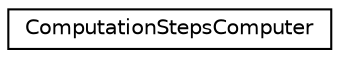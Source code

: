 digraph "Graphical Class Hierarchy"
{
  edge [fontname="Helvetica",fontsize="10",labelfontname="Helvetica",labelfontsize="10"];
  node [fontname="Helvetica",fontsize="10",shape=record];
  rankdir="LR";
  Node0 [label="ComputationStepsComputer",height=0.2,width=0.4,color="black", fillcolor="white", style="filled",URL="$classkaldi_1_1nnet3_1_1ComputationStepsComputer.html",tooltip="This class arranges the cindex_ids of the computation into a sequence of lists called \"steps\"..."];
}
